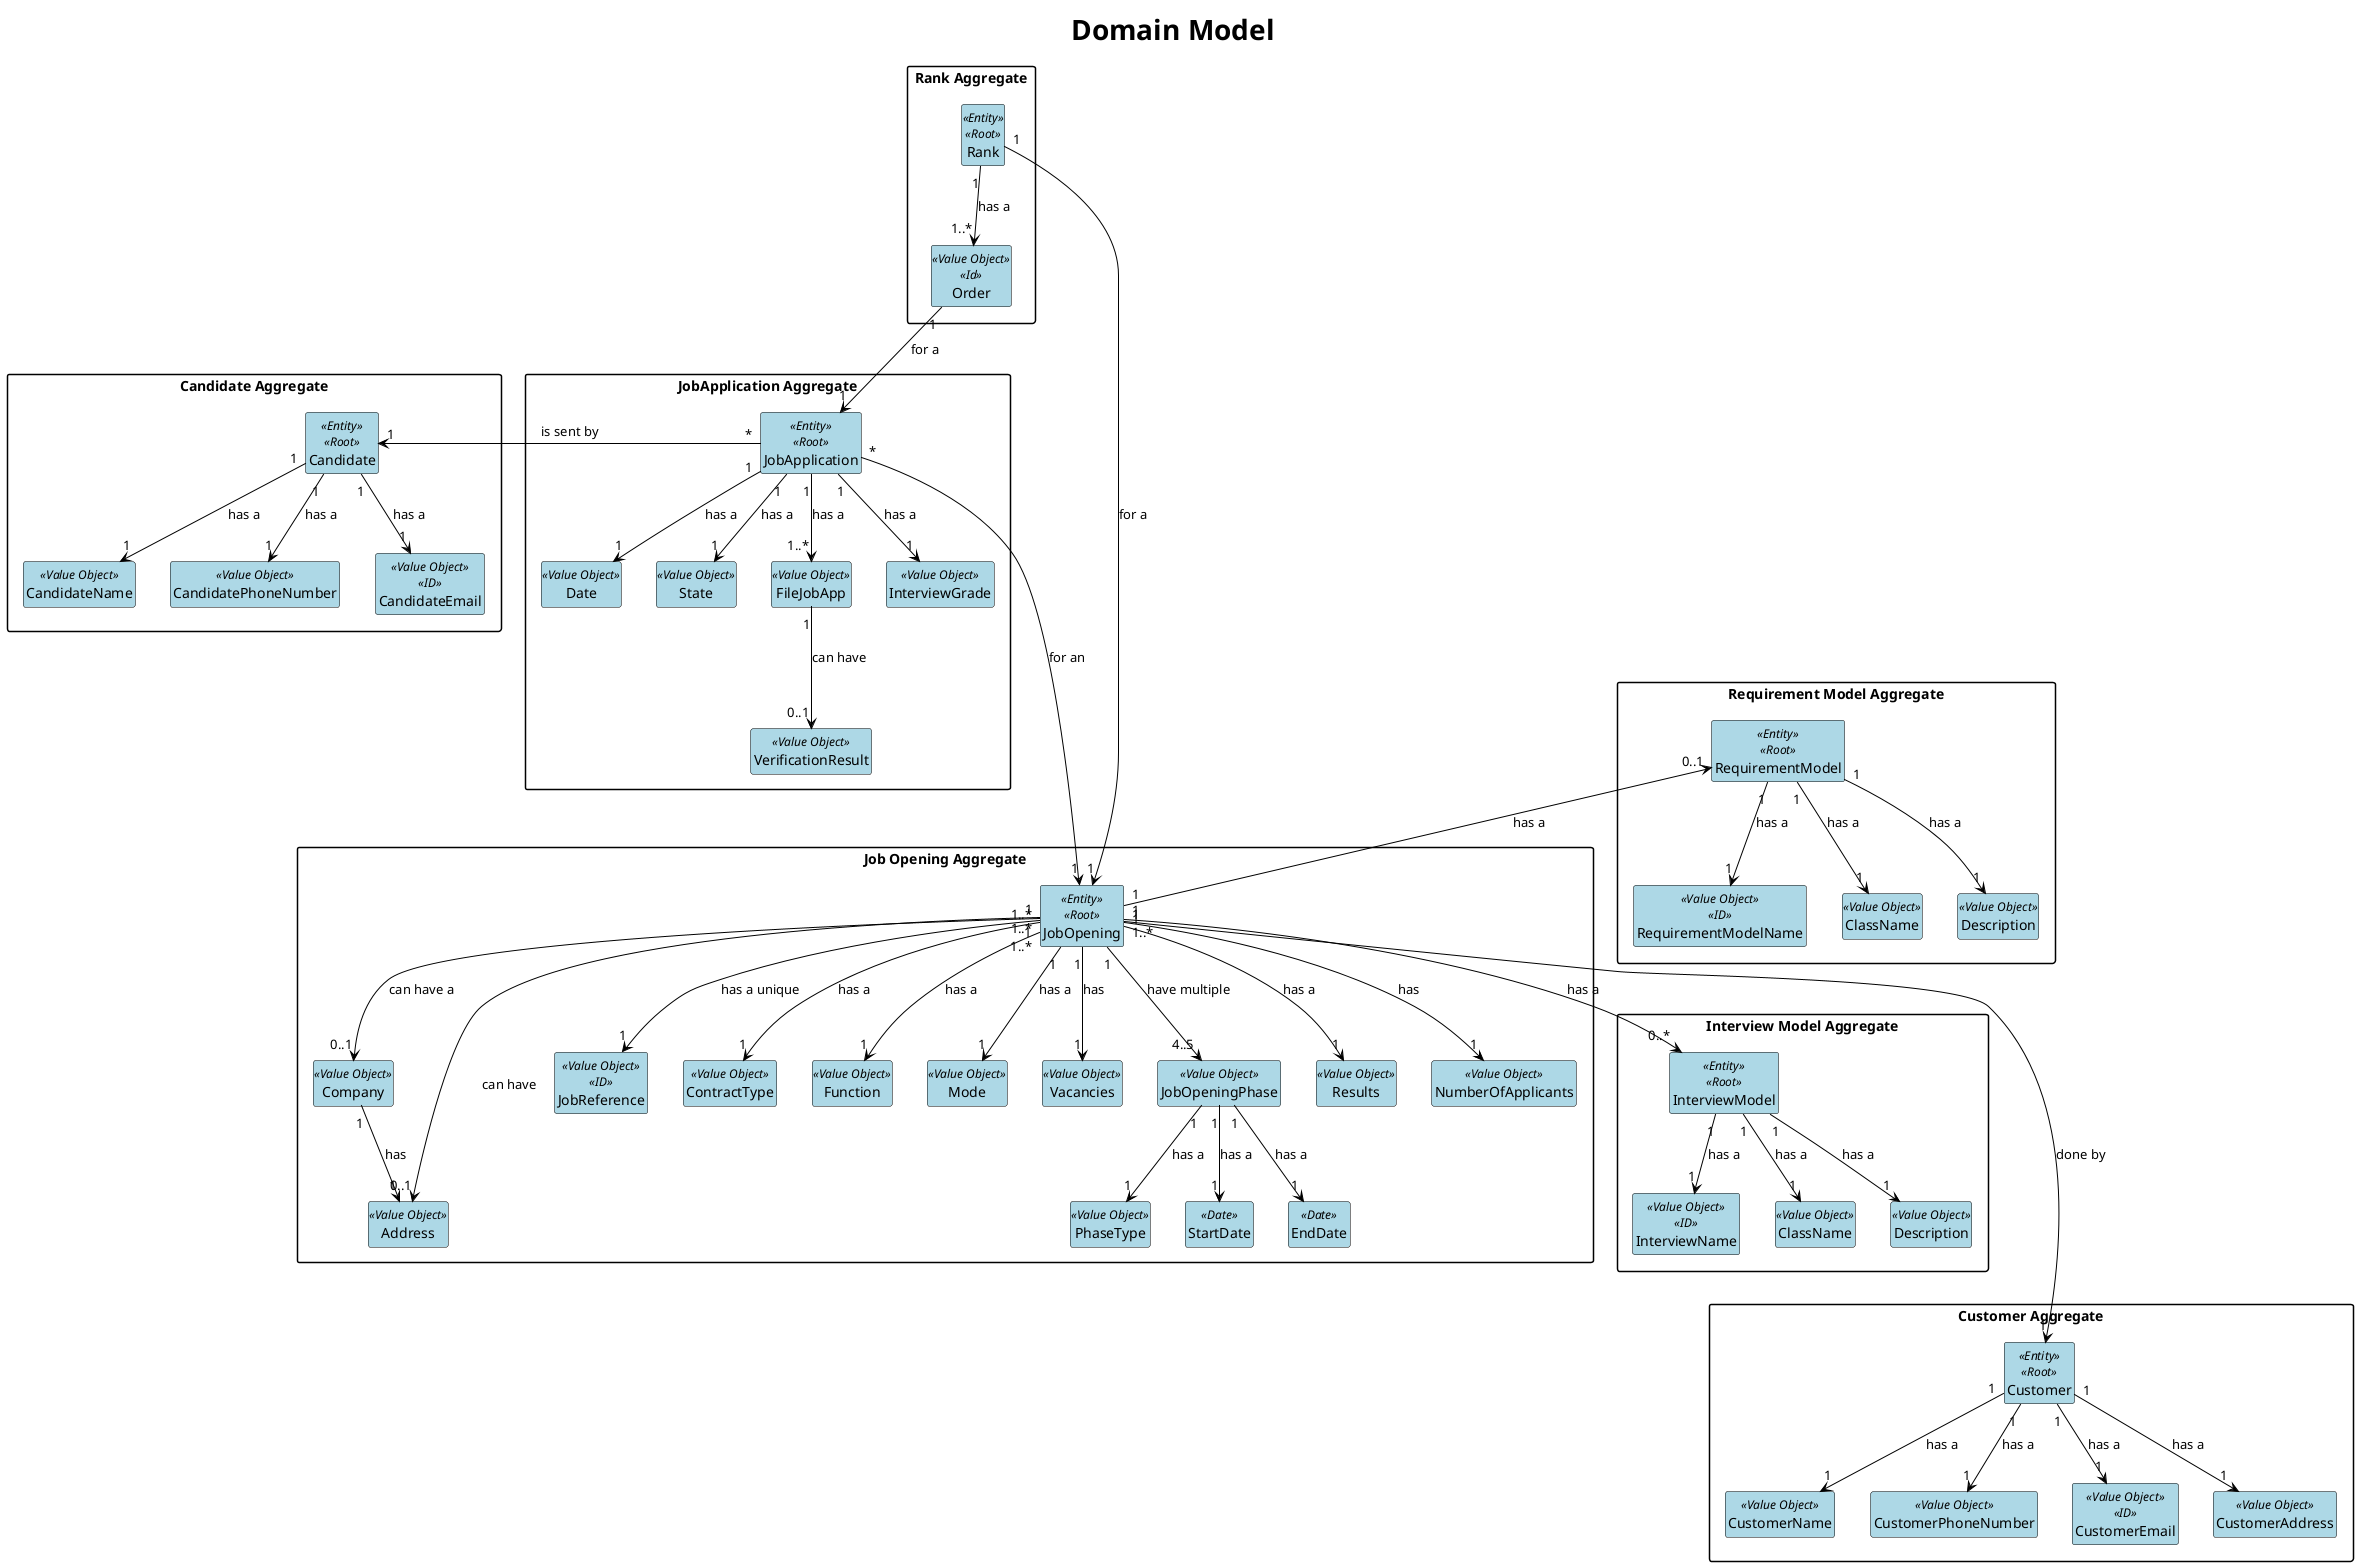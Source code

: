 @startuml

title <size:28>Domain Model</size>

hide methods
hide circle
hide attributes

'skinparam linetype ortho
'skinparam linetype polyline
skinparam packageStyle rect

skinparam class {
    BackgroundColor LightBlue
    ArrowColor Black
    BorderColor Black
    FontColor Black
    FontSize 14
}

skinparam relationship {
    ArrowColor Black
    ArrowFontColor Black
    ArrowFontSize 14
}

package "Candidate Aggregate" {
class Candidate <<Entity>> <<Root>>

class CandidateName <<Value Object>>
class CandidatePhoneNumber <<Value Object>>
class CandidateEmail <<Value Object>> <<ID>>

Candidate "1"--> "1" CandidateName : has a
Candidate "1" --> "1" CandidatePhoneNumber : has a
Candidate "1" --> "1" CandidateEmail : has a
}

package "Customer Aggregate" {
class Customer <<Entity>> <<Root>>

class CustomerName <<Value Object>>
class CustomerPhoneNumber <<Value Object>>
class CustomerEmail <<Value Object>><<ID>>
class CustomerAddress <<Value Object>>

Customer "1"--> "1" CustomerName : has a
Customer "1" --> "1" CustomerPhoneNumber : has a
Customer "1" --> "1" CustomerEmail : has a
Customer "1" --> "1" CustomerAddress : has a

}

package "JobApplication Aggregate" {
class JobApplication <<Entity>> <<Root>>

class Date <<Value Object>>
class State <<Value Object>>
class FileJobApp <<Value Object>>
class VerificationResult <<Value Object>>
class InterviewGrade <<Value Object>>

JobApplication "1" --> "1" Date : has a
JobApplication "1" -->"1" State : has a
JobApplication "1" --> "1..*" FileJobApp : has a
FileJobApp "1" --> "0..1"VerificationResult : can have
JobApplication "1" --> "1" InterviewGrade : has a
}

package "Rank Aggregate" {
class Rank <<Entity>> <<Root>>
class Order <<Value Object>> <<Id>>
Rank "1" --> "1..*" Order: has a
}


package "Job Opening Aggregate" {
class JobOpening <<Entity>> <<Root>>

class Company <<Value Object>>
class Address <<Value Object>>
class JobReference <<Value Object>> <<ID>>
class ContractType <<Value Object>>
class Function <<Value Object>>
class Mode <<Value Object>>
class Vacancies <<Value Object>>
class JobOpeningPhase <<Value Object>>
class PhaseType <<Value Object>>
class Results <<Value Object>>
class StartDate <<Date>>
class EndDate <<Date>>

class NumberOfApplicants <<Value Object>>
class Address <<Value Object>>

JobOpening "1" --> "0..1" Company : can have a
Company "1" --> "1" Address : has
JobOpening "1" --> "1" JobReference : has a unique
JobOpening "1..*" --> "1" ContractType : has a
JobOpening "1..*" --> "1" Function : has a
JobOpening "1" --> "1" Mode : has a
JobOpening "1" --> "1" Vacancies : has
JobOpening "1" --> "4..5" JobOpeningPhase : have multiple
JobOpeningPhase "1" --> "1" StartDate : has a
JobOpeningPhase "1" --> "1" EndDate : has a
JobOpeningPhase "1" --> "1" PhaseType : has a
JobOpening "1" --> "1" Results : has a
JobOpening "1" --> "1" NumberOfApplicants : has
JobOpening "1..*" --> "0..1" Address : can have

}



JobOpening "1..*" ---down-> "1" Customer : done by
'Candidate "1" ---down-> "0..*" Interview : has
JobApplication "*" ---down-> "1" JobOpening : for an
Candidate "1" <-right "*" JobApplication : is sent by

package "Interview Model Aggregate"{
class InterviewModel <<Entity>> <<Root>>

class InterviewName <<Value Object>> <<ID>>
class ClassName <<Value Object>>
class Description <<Value Object>>

InterviewModel "1" -->"1" InterviewName : has a
InterviewModel "1" --> "1" ClassName : has a
InterviewModel "1" --> "1" Description : has a
}
InterviewModel "0..*" <-up- "1" JobOpening : has a

package "Requirement Model Aggregate"{
class RequirementModel <<Entity>> <<Root>>

class RequirementModelName <<Value Object>> <<ID>>
class ClassName <<Value Object>>
class Description <<Value Object>>

RequirementModel "1" -->"1" RequirementModelName : has a
RequirementModel "1" --> "1" ClassName : has a
RequirementModel "1" --> "1" Description : has a
}
RequirementModel "0..1" <-down- "1" JobOpening : has a

/'package "Plugin Aggregate"{
class Plugin <<Entity>> <<Root>>
class PluginName <<Value Object>> <<ID>>
class ClassName <<Value Object>>
class Description <<Value Object>>

Plugin "1" -->"1" PluginName : has a
Plugin "1" --> "1" ClassName : has a
Plugin "1" --> "1" Description : has a
}



RequirementModel -- Plugin : is
InterviewModel -- Plugin : is'/

Rank "1" --> "1" JobOpening : for a
Order "1" --> "1" JobApplication : for a




@enduml